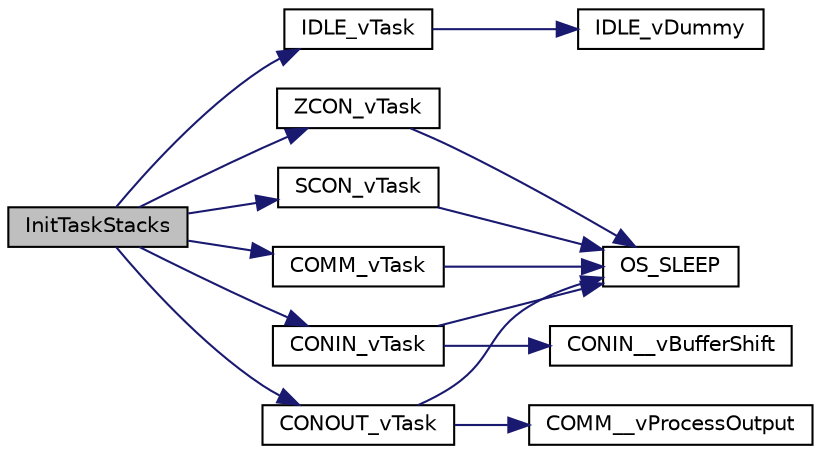 digraph "InitTaskStacks"
{
  edge [fontname="Helvetica",fontsize="10",labelfontname="Helvetica",labelfontsize="10"];
  node [fontname="Helvetica",fontsize="10",shape=record];
  rankdir="LR";
  Node1 [label="InitTaskStacks",height=0.2,width=0.4,color="black", fillcolor="grey75", style="filled", fontcolor="black"];
  Node1 -> Node2 [color="midnightblue",fontsize="10",style="solid",fontname="Helvetica"];
  Node2 [label="IDLE_vTask",height=0.2,width=0.4,color="black", fillcolor="white", style="filled",URL="$idle_8c.html#afdbbbbc956ecbcd7f451fb6fb3e53ee0"];
  Node2 -> Node3 [color="midnightblue",fontsize="10",style="solid",fontname="Helvetica"];
  Node3 [label="IDLE_vDummy",height=0.2,width=0.4,color="black", fillcolor="white", style="filled",URL="$idle_8c.html#a5c3bb159607f535afab707c2ea3f856f"];
  Node1 -> Node4 [color="midnightblue",fontsize="10",style="solid",fontname="Helvetica"];
  Node4 [label="ZCON_vTask",height=0.2,width=0.4,color="black", fillcolor="white", style="filled",URL="$zcon_8c.html#aa6bb2589f074808d230b826b0a0f156c"];
  Node4 -> Node5 [color="midnightblue",fontsize="10",style="solid",fontname="Helvetica"];
  Node5 [label="OS_SLEEP",height=0.2,width=0.4,color="black", fillcolor="white", style="filled",URL="$main___s_o_8c.html#a650dfb551ee93c4ea285725decf04dff"];
  Node1 -> Node6 [color="midnightblue",fontsize="10",style="solid",fontname="Helvetica"];
  Node6 [label="SCON_vTask",height=0.2,width=0.4,color="black", fillcolor="white", style="filled",URL="$scon_8c.html#ab4be858291df764cf93902ace4b7caca"];
  Node6 -> Node5 [color="midnightblue",fontsize="10",style="solid",fontname="Helvetica"];
  Node1 -> Node7 [color="midnightblue",fontsize="10",style="solid",fontname="Helvetica"];
  Node7 [label="CONIN_vTask",height=0.2,width=0.4,color="black", fillcolor="white", style="filled",URL="$conin_8c.html#abe06d928e08bab90251b86812656e660"];
  Node7 -> Node8 [color="midnightblue",fontsize="10",style="solid",fontname="Helvetica"];
  Node8 [label="CONIN__vBufferShift",height=0.2,width=0.4,color="black", fillcolor="white", style="filled",URL="$conin_8c.html#a76922910e256312552deed01937a9cb1"];
  Node7 -> Node5 [color="midnightblue",fontsize="10",style="solid",fontname="Helvetica"];
  Node1 -> Node9 [color="midnightblue",fontsize="10",style="solid",fontname="Helvetica"];
  Node9 [label="CONOUT_vTask",height=0.2,width=0.4,color="black", fillcolor="white", style="filled",URL="$conout_8c.html#af550a6d98a25d09bb45852f369e14905"];
  Node9 -> Node10 [color="midnightblue",fontsize="10",style="solid",fontname="Helvetica"];
  Node10 [label="COMM__vProcessOutput",height=0.2,width=0.4,color="black", fillcolor="white", style="filled",URL="$conout_8c.html#a08479b52fa7b863d1b58daf64fcfe63a"];
  Node9 -> Node5 [color="midnightblue",fontsize="10",style="solid",fontname="Helvetica"];
  Node1 -> Node11 [color="midnightblue",fontsize="10",style="solid",fontname="Helvetica"];
  Node11 [label="COMM_vTask",height=0.2,width=0.4,color="black", fillcolor="white", style="filled",URL="$comm_8c.html#a71cb0217f7c619913c0eff499eae6351"];
  Node11 -> Node5 [color="midnightblue",fontsize="10",style="solid",fontname="Helvetica"];
}

